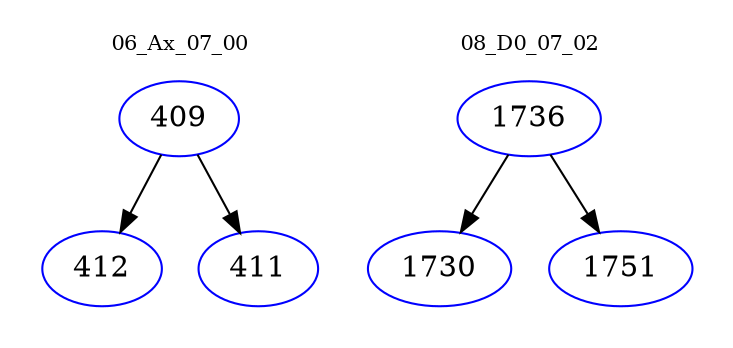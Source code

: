 digraph{
subgraph cluster_0 {
color = white
label = "06_Ax_07_00";
fontsize=10;
T0_409 [label="409", color="blue"]
T0_409 -> T0_412 [color="black"]
T0_412 [label="412", color="blue"]
T0_409 -> T0_411 [color="black"]
T0_411 [label="411", color="blue"]
}
subgraph cluster_1 {
color = white
label = "08_D0_07_02";
fontsize=10;
T1_1736 [label="1736", color="blue"]
T1_1736 -> T1_1730 [color="black"]
T1_1730 [label="1730", color="blue"]
T1_1736 -> T1_1751 [color="black"]
T1_1751 [label="1751", color="blue"]
}
}

